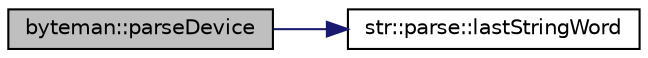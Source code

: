 digraph "byteman::parseDevice"
{
 // INTERACTIVE_SVG=YES
 // LATEX_PDF_SIZE
  edge [fontname="Helvetica",fontsize="10",labelfontname="Helvetica",labelfontsize="10"];
  node [fontname="Helvetica",fontsize="10",shape=record];
  rankdir="LR";
  Node1 [label="byteman::parseDevice",height=0.2,width=0.4,color="black", fillcolor="grey75", style="filled", fontcolor="black",tooltip=" "];
  Node1 -> Node2 [color="midnightblue",fontsize="10",style="solid",fontname="Helvetica"];
  Node2 [label="str::parse::lastStringWord",height=0.2,width=0.4,color="black", fillcolor="white", style="filled",URL="$namespacestr_1_1parse.html#a518e4e06532584a6856409eaf9872922",tooltip="Parses a string s, removes all integers and returns the last of all string words."];
}

